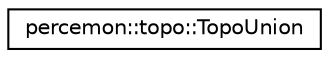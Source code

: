 digraph "Graphical Class Hierarchy"
{
 // LATEX_PDF_SIZE
  edge [fontname="Helvetica",fontsize="10",labelfontname="Helvetica",labelfontsize="10"];
  node [fontname="Helvetica",fontsize="10",shape=record];
  rankdir="LR";
  Node0 [label="percemon::topo::TopoUnion",height=0.2,width=0.4,color="black", fillcolor="white", style="filled",URL="$structpercemon_1_1topo_1_1TopoUnion.html",tooltip=" "];
}
